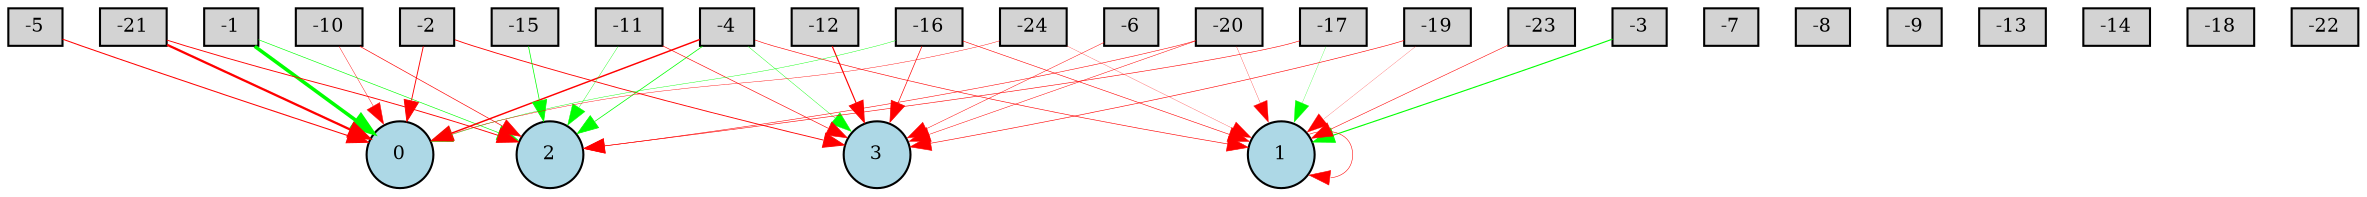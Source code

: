 digraph {
	node [fontsize=9 height=0.2 shape=circle width=0.2]
	-1 [fillcolor=lightgray shape=box style=filled]
	-2 [fillcolor=lightgray shape=box style=filled]
	-3 [fillcolor=lightgray shape=box style=filled]
	-4 [fillcolor=lightgray shape=box style=filled]
	-5 [fillcolor=lightgray shape=box style=filled]
	-6 [fillcolor=lightgray shape=box style=filled]
	-7 [fillcolor=lightgray shape=box style=filled]
	-8 [fillcolor=lightgray shape=box style=filled]
	-9 [fillcolor=lightgray shape=box style=filled]
	-10 [fillcolor=lightgray shape=box style=filled]
	-11 [fillcolor=lightgray shape=box style=filled]
	-12 [fillcolor=lightgray shape=box style=filled]
	-13 [fillcolor=lightgray shape=box style=filled]
	-14 [fillcolor=lightgray shape=box style=filled]
	-15 [fillcolor=lightgray shape=box style=filled]
	-16 [fillcolor=lightgray shape=box style=filled]
	-17 [fillcolor=lightgray shape=box style=filled]
	-18 [fillcolor=lightgray shape=box style=filled]
	-19 [fillcolor=lightgray shape=box style=filled]
	-20 [fillcolor=lightgray shape=box style=filled]
	-21 [fillcolor=lightgray shape=box style=filled]
	-22 [fillcolor=lightgray shape=box style=filled]
	-23 [fillcolor=lightgray shape=box style=filled]
	-24 [fillcolor=lightgray shape=box style=filled]
	0 [fillcolor=lightblue style=filled]
	1 [fillcolor=lightblue style=filled]
	2 [fillcolor=lightblue style=filled]
	3 [fillcolor=lightblue style=filled]
	-20 -> 2 [color=red penwidth=0.25690700610846345 style=solid]
	-10 -> 2 [color=red penwidth=0.31513017970329016 style=solid]
	-2 -> 0 [color=red penwidth=0.4352806021032941 style=solid]
	-19 -> 3 [color=red penwidth=0.2850076981574157 style=solid]
	-24 -> 1 [color=red penwidth=0.12413956897641903 style=solid]
	-16 -> 3 [color=red penwidth=0.32143947246183613 style=solid]
	-6 -> 3 [color=red penwidth=0.22600710332258497 style=solid]
	-15 -> 2 [color=green penwidth=0.34272211645765044 style=solid]
	-4 -> 2 [color=green penwidth=0.35506030955757983 style=solid]
	-20 -> 3 [color=red penwidth=0.23350952895723862 style=solid]
	-1 -> 0 [color=green penwidth=1.698174045108459 style=solid]
	-4 -> 3 [color=green penwidth=0.1951532873694202 style=solid]
	-21 -> 0 [color=red penwidth=1.100177264995392 style=solid]
	-16 -> 0 [color=green penwidth=0.19892551579719042 style=solid]
	-10 -> 0 [color=red penwidth=0.20074147650338808 style=solid]
	1 -> 1 [color=red penwidth=0.25961520178867437 style=solid]
	-5 -> 0 [color=red penwidth=0.49206999132301865 style=solid]
	-19 -> 1 [color=red penwidth=0.10264299742860229 style=solid]
	-17 -> 2 [color=red penwidth=0.2759507730514082 style=solid]
	-1 -> 2 [color=green penwidth=0.2985787680623563 style=solid]
	-11 -> 3 [color=red penwidth=0.2962704940092238 style=solid]
	-16 -> 1 [color=red penwidth=0.27347358970990254 style=solid]
	-3 -> 1 [color=green penwidth=0.5303118080731226 style=solid]
	-4 -> 0 [color=red penwidth=0.6937147444405009 style=solid]
	-20 -> 1 [color=red penwidth=0.13075835679151596 style=solid]
	-23 -> 1 [color=red penwidth=0.26392236285272663 style=solid]
	-12 -> 3 [color=red penwidth=0.551131480666579 style=solid]
	-2 -> 3 [color=red penwidth=0.4246548556185358 style=solid]
	-21 -> 2 [color=red penwidth=0.4377773569099911 style=solid]
	-24 -> 0 [color=red penwidth=0.19765748378676748 style=solid]
	-11 -> 2 [color=green penwidth=0.17904217807998518 style=solid]
	-17 -> 1 [color=green penwidth=0.1221181887628443 style=solid]
	-4 -> 1 [color=red penwidth=0.29175615445433056 style=solid]
}
